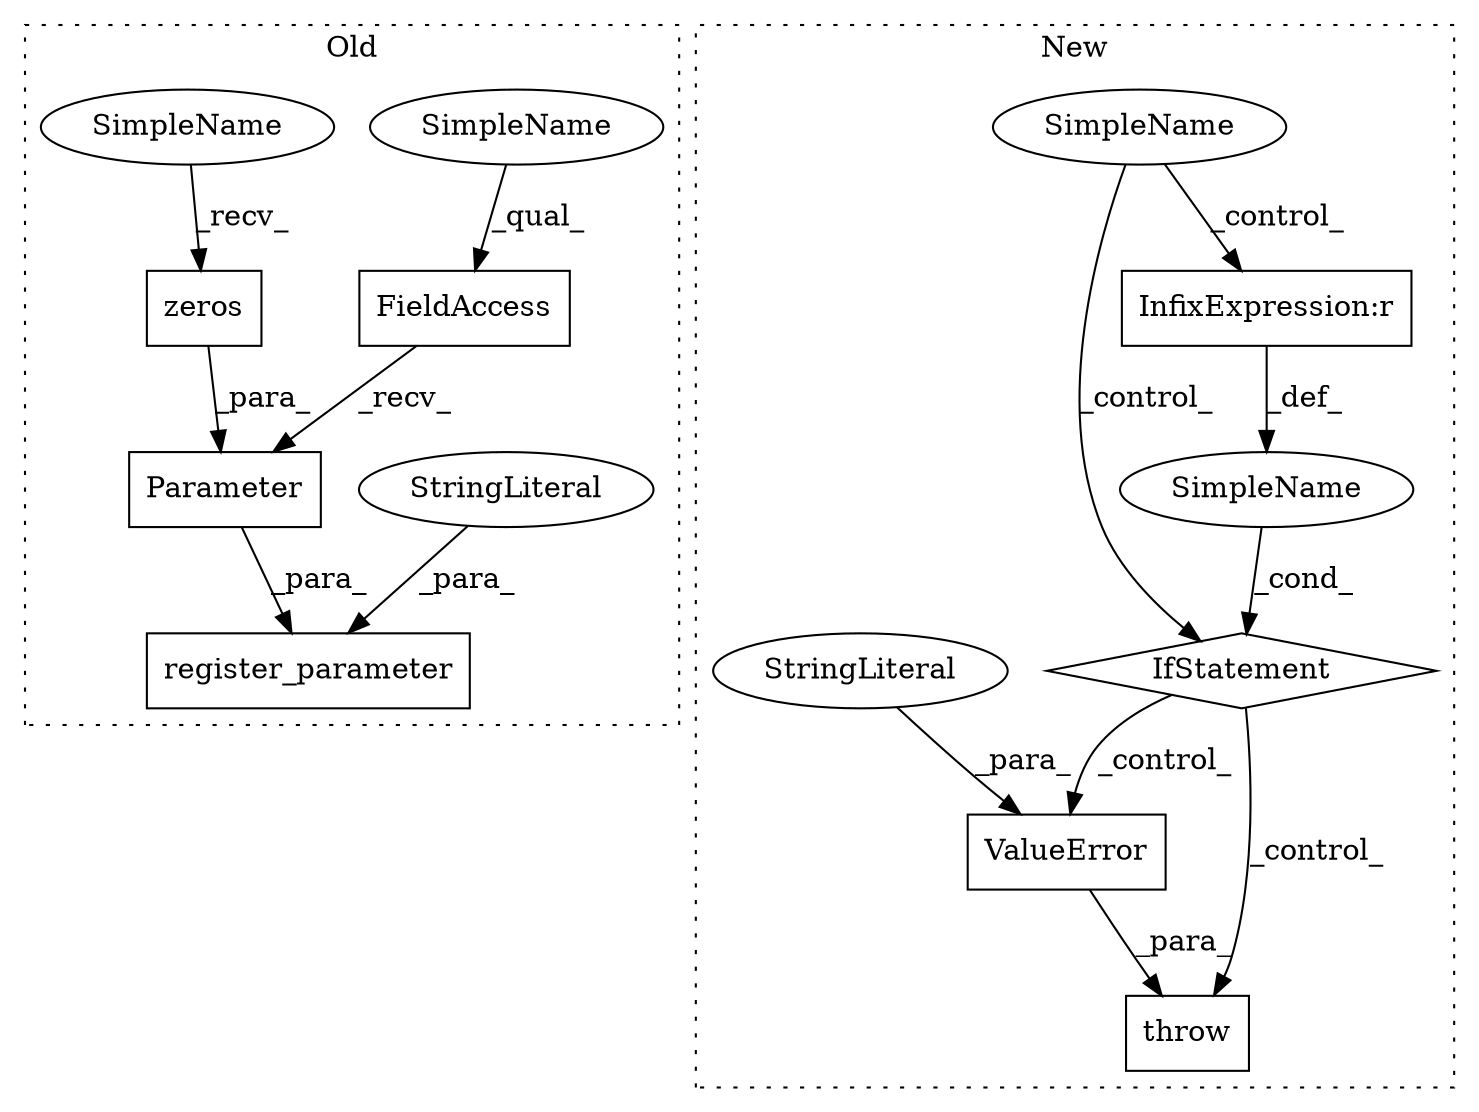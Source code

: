 digraph G {
subgraph cluster0 {
1 [label="register_parameter" a="32" s="1040,1141" l="19,1" shape="box"];
5 [label="StringLiteral" a="45" s="1059" l="17" shape="ellipse"];
8 [label="Parameter" a="32" s="1086,1129" l="10,1" shape="box"];
9 [label="zeros" a="32" s="1102,1128" l="6,1" shape="box"];
10 [label="FieldAccess" a="22" s="1077" l="8" shape="box"];
13 [label="SimpleName" a="42" s="1077" l="5" shape="ellipse"];
14 [label="SimpleName" a="42" s="1096" l="5" shape="ellipse"];
label = "Old";
style="dotted";
}
subgraph cluster1 {
2 [label="ValueError" a="32" s="2048,2110" l="11,1" shape="box"];
3 [label="IfStatement" a="25" s="1998,2032" l="4,2" shape="diamond"];
4 [label="SimpleName" a="42" s="" l="" shape="ellipse"];
6 [label="InfixExpression:r" a="27" s="2024" l="4" shape="box"];
7 [label="throw" a="53" s="2042" l="6" shape="box"];
11 [label="SimpleName" a="42" s="" l="" shape="ellipse"];
12 [label="StringLiteral" a="45" s="2059" l="51" shape="ellipse"];
label = "New";
style="dotted";
}
2 -> 7 [label="_para_"];
3 -> 2 [label="_control_"];
3 -> 7 [label="_control_"];
4 -> 3 [label="_cond_"];
5 -> 1 [label="_para_"];
6 -> 4 [label="_def_"];
8 -> 1 [label="_para_"];
9 -> 8 [label="_para_"];
10 -> 8 [label="_recv_"];
11 -> 3 [label="_control_"];
11 -> 6 [label="_control_"];
12 -> 2 [label="_para_"];
13 -> 10 [label="_qual_"];
14 -> 9 [label="_recv_"];
}
